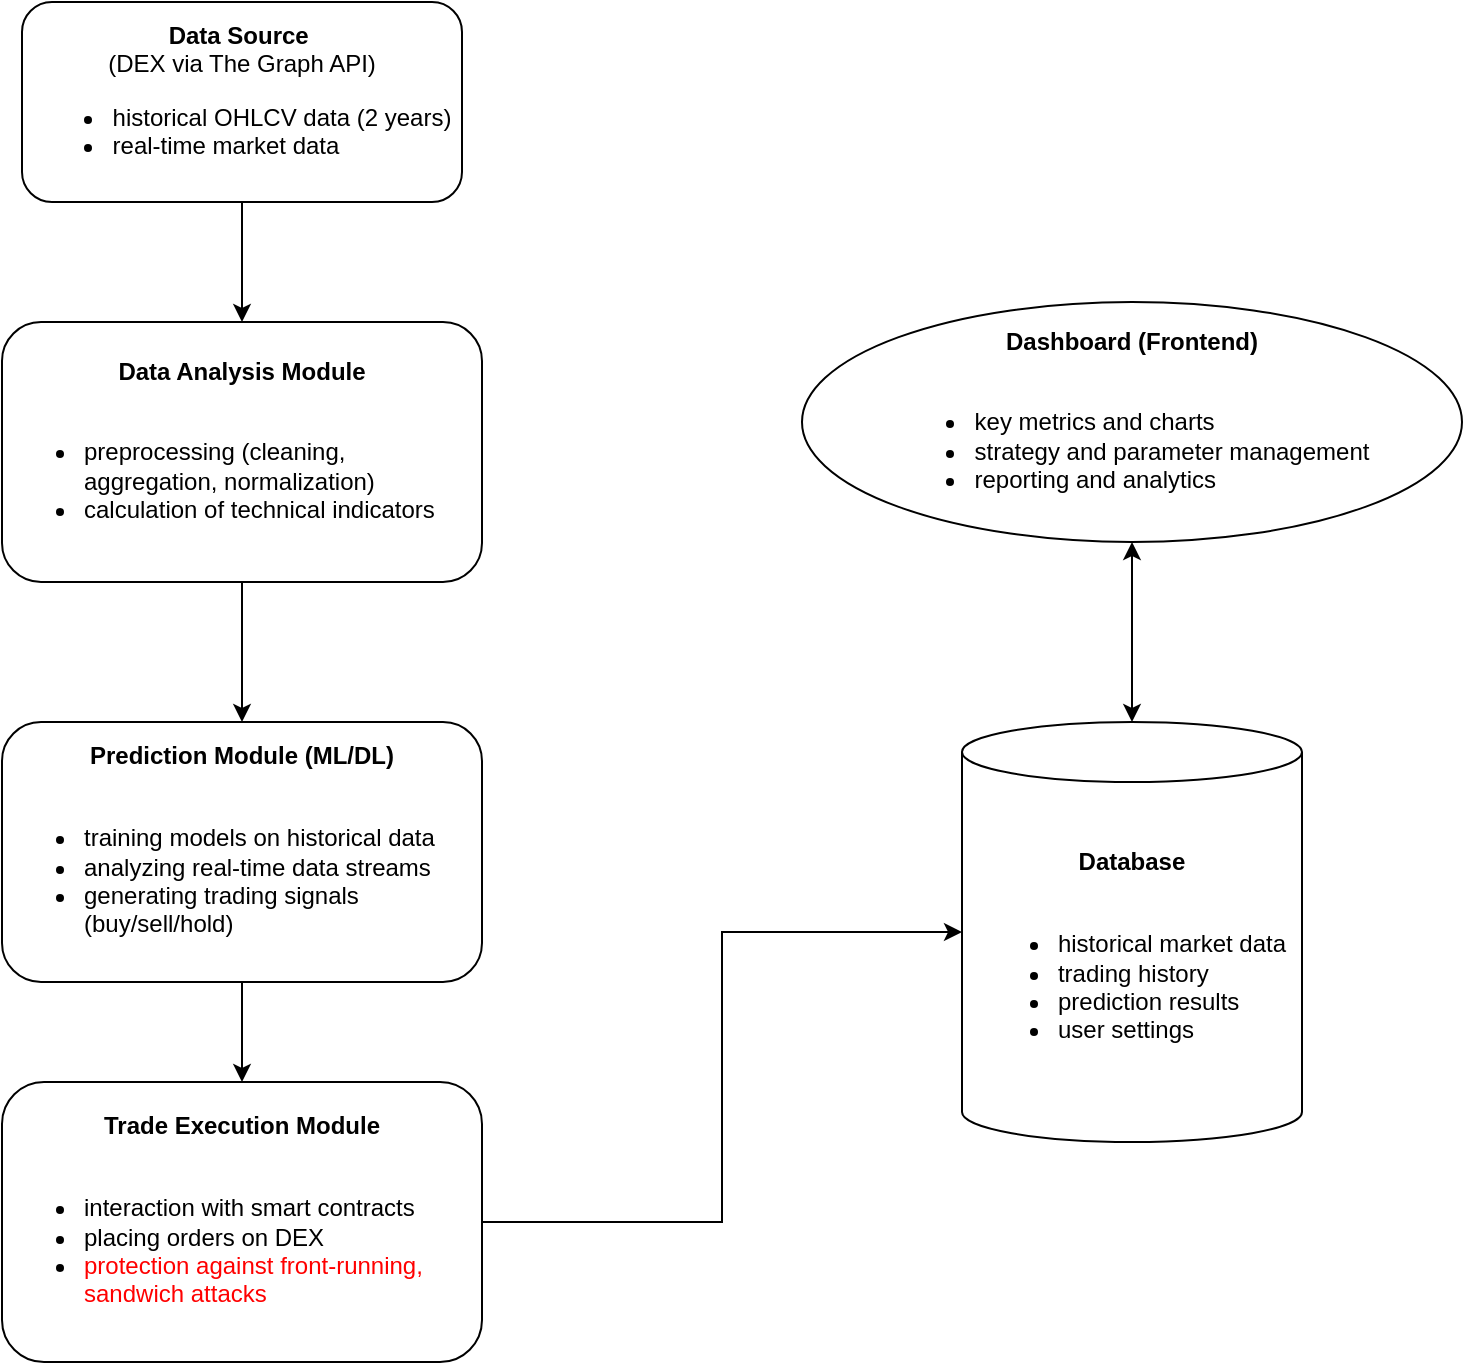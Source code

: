 <mxfile version="27.0.9">
  <diagram name="Seite-1" id="7uJ61rjFNUrnuBffHUcE">
    <mxGraphModel dx="865" dy="591" grid="1" gridSize="10" guides="1" tooltips="1" connect="1" arrows="1" fold="1" page="1" pageScale="1" pageWidth="1169" pageHeight="1654" math="0" shadow="0">
      <root>
        <mxCell id="0" />
        <mxCell id="1" parent="0" />
        <mxCell id="mcDtxHzitDTMpMRhVEq_-3" style="edgeStyle=orthogonalEdgeStyle;rounded=0;orthogonalLoop=1;jettySize=auto;html=1;exitX=0.5;exitY=1;exitDx=0;exitDy=0;" edge="1" parent="1" source="mcDtxHzitDTMpMRhVEq_-1" target="mcDtxHzitDTMpMRhVEq_-2">
          <mxGeometry relative="1" as="geometry" />
        </mxCell>
        <mxCell id="mcDtxHzitDTMpMRhVEq_-1" value="&lt;b&gt;Data Source&amp;nbsp;&lt;/b&gt;&lt;div&gt;(DEX via The Graph API)&lt;/div&gt;&lt;div&gt;&lt;ul&gt;&lt;li style=&quot;text-align: left;&quot;&gt;historical OHLCV data (2 years)&lt;/li&gt;&lt;li style=&quot;text-align: left;&quot;&gt;real-time market data&lt;/li&gt;&lt;/ul&gt;&lt;/div&gt;" style="rounded=1;whiteSpace=wrap;html=1;align=center;" vertex="1" parent="1">
          <mxGeometry x="80" y="20" width="220" height="100" as="geometry" />
        </mxCell>
        <mxCell id="mcDtxHzitDTMpMRhVEq_-5" style="edgeStyle=orthogonalEdgeStyle;rounded=0;orthogonalLoop=1;jettySize=auto;html=1;exitX=0.5;exitY=1;exitDx=0;exitDy=0;" edge="1" parent="1" source="mcDtxHzitDTMpMRhVEq_-2" target="mcDtxHzitDTMpMRhVEq_-4">
          <mxGeometry relative="1" as="geometry" />
        </mxCell>
        <mxCell id="mcDtxHzitDTMpMRhVEq_-2" value="&lt;b&gt;Data Analysis Module&lt;/b&gt;&lt;div&gt;&lt;br&gt;&lt;/div&gt;&lt;div style=&quot;text-align: left;&quot;&gt;&lt;ul&gt;&lt;li&gt;preprocessing (cleaning, aggregation, normalization)&lt;/li&gt;&lt;li&gt;calculation of technical indicators&lt;/li&gt;&lt;/ul&gt;&lt;/div&gt;" style="rounded=1;whiteSpace=wrap;html=1;" vertex="1" parent="1">
          <mxGeometry x="70" y="180" width="240" height="130" as="geometry" />
        </mxCell>
        <mxCell id="mcDtxHzitDTMpMRhVEq_-7" style="edgeStyle=orthogonalEdgeStyle;rounded=0;orthogonalLoop=1;jettySize=auto;html=1;exitX=0.5;exitY=1;exitDx=0;exitDy=0;entryX=0.5;entryY=0;entryDx=0;entryDy=0;" edge="1" parent="1" source="mcDtxHzitDTMpMRhVEq_-4" target="mcDtxHzitDTMpMRhVEq_-6">
          <mxGeometry relative="1" as="geometry" />
        </mxCell>
        <mxCell id="mcDtxHzitDTMpMRhVEq_-4" value="&lt;b&gt;Prediction Module (ML/DL)&lt;/b&gt;&lt;div&gt;&lt;br&gt;&lt;div style=&quot;text-align: left;&quot;&gt;&lt;ul&gt;&lt;li&gt;&lt;span style=&quot;background-color: transparent; color: light-dark(rgb(0, 0, 0), rgb(255, 255, 255));&quot;&gt;training models on historical data&lt;/span&gt;&lt;/li&gt;&lt;li&gt;&lt;span style=&quot;background-color: transparent; color: light-dark(rgb(0, 0, 0), rgb(255, 255, 255));&quot;&gt;analyzing real-time data streams&lt;/span&gt;&lt;/li&gt;&lt;li&gt;&lt;span style=&quot;background-color: transparent; color: light-dark(rgb(0, 0, 0), rgb(255, 255, 255));&quot;&gt;generating trading signals (buy/sell/hold)&lt;/span&gt;&lt;/li&gt;&lt;/ul&gt;&lt;/div&gt;&lt;/div&gt;" style="rounded=1;whiteSpace=wrap;html=1;" vertex="1" parent="1">
          <mxGeometry x="70" y="380" width="240" height="130" as="geometry" />
        </mxCell>
        <mxCell id="mcDtxHzitDTMpMRhVEq_-6" value="&lt;b&gt;Trade Execution Module&lt;/b&gt;&lt;div&gt;&lt;br&gt;&lt;div&gt;&lt;ul&gt;&lt;li style=&quot;text-align: left;&quot;&gt;&lt;span style=&quot;background-color: transparent; color: light-dark(rgb(0, 0, 0), rgb(255, 255, 255));&quot;&gt;interaction with smart contracts&lt;/span&gt;&lt;/li&gt;&lt;li style=&quot;text-align: left;&quot;&gt;&lt;span style=&quot;background-color: transparent; color: light-dark(rgb(0, 0, 0), rgb(255, 255, 255));&quot;&gt;placing orders on DEX&lt;/span&gt;&lt;/li&gt;&lt;li style=&quot;text-align: left;&quot;&gt;&lt;span style=&quot;background-color: transparent;&quot;&gt;&lt;font style=&quot;color: light-dark(rgb(255, 0, 0), rgb(255, 255, 255));&quot;&gt;protection against front-running, sandwich attacks&lt;/font&gt;&lt;/span&gt;&lt;/li&gt;&lt;/ul&gt;&lt;/div&gt;&lt;/div&gt;" style="rounded=1;whiteSpace=wrap;html=1;" vertex="1" parent="1">
          <mxGeometry x="70" y="560" width="240" height="140" as="geometry" />
        </mxCell>
        <mxCell id="mcDtxHzitDTMpMRhVEq_-9" value="&lt;div&gt;&lt;span style=&quot;background-color: transparent; color: light-dark(rgb(0, 0, 0), rgb(255, 255, 255));&quot;&gt;&lt;b&gt;Database&lt;/b&gt;&lt;/span&gt;&lt;/div&gt;&lt;div&gt;&lt;span style=&quot;background-color: transparent; color: light-dark(rgb(0, 0, 0), rgb(255, 255, 255));&quot;&gt;&lt;b&gt;&lt;br&gt;&lt;/b&gt;&lt;/span&gt;&lt;/div&gt;&lt;span style=&quot;background-color: transparent; color: light-dark(rgb(0, 0, 0), rgb(255, 255, 255));&quot;&gt;&lt;div style=&quot;&quot;&gt;&lt;ul&gt;&lt;li style=&quot;text-align: left;&quot;&gt;&lt;span style=&quot;background-color: transparent; color: light-dark(rgb(0, 0, 0), rgb(255, 255, 255));&quot;&gt;historical market data&lt;/span&gt;&lt;/li&gt;&lt;li style=&quot;text-align: left;&quot;&gt;&lt;span style=&quot;background-color: transparent; color: light-dark(rgb(0, 0, 0), rgb(255, 255, 255));&quot;&gt;trading history&lt;/span&gt;&lt;/li&gt;&lt;li style=&quot;text-align: left;&quot;&gt;&lt;span style=&quot;background-color: transparent; color: light-dark(rgb(0, 0, 0), rgb(255, 255, 255));&quot;&gt;prediction results&lt;/span&gt;&lt;/li&gt;&lt;li style=&quot;text-align: left;&quot;&gt;&lt;span style=&quot;background-color: transparent; color: light-dark(rgb(0, 0, 0), rgb(255, 255, 255));&quot;&gt;user settings&lt;/span&gt;&lt;/li&gt;&lt;/ul&gt;&lt;/div&gt;&lt;/span&gt;" style="shape=cylinder3;whiteSpace=wrap;html=1;boundedLbl=1;backgroundOutline=1;size=15;" vertex="1" parent="1">
          <mxGeometry x="550" y="380" width="170" height="210" as="geometry" />
        </mxCell>
        <mxCell id="mcDtxHzitDTMpMRhVEq_-10" style="edgeStyle=orthogonalEdgeStyle;rounded=0;orthogonalLoop=1;jettySize=auto;html=1;exitX=1;exitY=0.5;exitDx=0;exitDy=0;entryX=0;entryY=0.5;entryDx=0;entryDy=0;entryPerimeter=0;" edge="1" parent="1" source="mcDtxHzitDTMpMRhVEq_-6" target="mcDtxHzitDTMpMRhVEq_-9">
          <mxGeometry relative="1" as="geometry" />
        </mxCell>
        <mxCell id="mcDtxHzitDTMpMRhVEq_-11" value="&lt;b&gt;Dashboard (Frontend)&lt;/b&gt;&lt;div&gt;&lt;span style=&quot;background-color: transparent; color: light-dark(rgb(0, 0, 0), rgb(255, 255, 255));&quot;&gt;&lt;br&gt;&lt;/span&gt;&lt;/div&gt;&lt;div style=&quot;&quot;&gt;&lt;ul&gt;&lt;li style=&quot;text-align: left;&quot;&gt;&lt;span style=&quot;background-color: transparent; color: light-dark(rgb(0, 0, 0), rgb(255, 255, 255));&quot;&gt;key metrics and charts&lt;/span&gt;&lt;/li&gt;&lt;li style=&quot;text-align: left;&quot;&gt;&lt;span style=&quot;background-color: transparent; color: light-dark(rgb(0, 0, 0), rgb(255, 255, 255));&quot;&gt;strategy and parameter management&lt;/span&gt;&lt;/li&gt;&lt;li style=&quot;text-align: left;&quot;&gt;&lt;span style=&quot;background-color: transparent; color: light-dark(rgb(0, 0, 0), rgb(255, 255, 255));&quot;&gt;reporting and analytics&lt;/span&gt;&lt;/li&gt;&lt;/ul&gt;&lt;/div&gt;" style="ellipse;whiteSpace=wrap;html=1;" vertex="1" parent="1">
          <mxGeometry x="470" y="170" width="330" height="120" as="geometry" />
        </mxCell>
        <mxCell id="mcDtxHzitDTMpMRhVEq_-14" value="" style="endArrow=classic;startArrow=classic;html=1;rounded=0;exitX=0.5;exitY=0;exitDx=0;exitDy=0;exitPerimeter=0;entryX=0.5;entryY=1;entryDx=0;entryDy=0;" edge="1" parent="1" source="mcDtxHzitDTMpMRhVEq_-9" target="mcDtxHzitDTMpMRhVEq_-11">
          <mxGeometry width="50" height="50" relative="1" as="geometry">
            <mxPoint x="540" y="370" as="sourcePoint" />
            <mxPoint x="590" y="320" as="targetPoint" />
            <Array as="points">
              <mxPoint x="635" y="340" />
            </Array>
          </mxGeometry>
        </mxCell>
      </root>
    </mxGraphModel>
  </diagram>
</mxfile>
